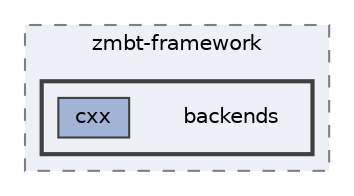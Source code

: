 digraph "zmbt-framework/zmbt-framework/backends"
{
 // LATEX_PDF_SIZE
  bgcolor="transparent";
  edge [fontname=Helvetica,fontsize=10,labelfontname=Helvetica,labelfontsize=10];
  node [fontname=Helvetica,fontsize=10,shape=box,height=0.2,width=0.4];
  compound=true
  subgraph clusterdir_bb0a9de190a5c1cb17a41c225c0cd423 {
    graph [ bgcolor="#edf0f7", pencolor="grey50", label="zmbt-framework", fontname=Helvetica,fontsize=10 style="filled,dashed", URL="dir_bb0a9de190a5c1cb17a41c225c0cd423.html",tooltip=""]
  subgraph clusterdir_e0e3bad64fbfd08934d555b945409197 {
    graph [ bgcolor="#edf0f7", pencolor="grey25", label="", fontname=Helvetica,fontsize=10 style="filled,bold", URL="dir_e0e3bad64fbfd08934d555b945409197.html",tooltip=""]
    dir_e0e3bad64fbfd08934d555b945409197 [shape=plaintext, label="backends"];
  dir_2a0640ff8f8d193383b3226ce9e70e40 [label="cxx", fillcolor="#a2b4d6", color="grey25", style="filled", URL="dir_2a0640ff8f8d193383b3226ce9e70e40.html",tooltip=""];
  }
  }
}
